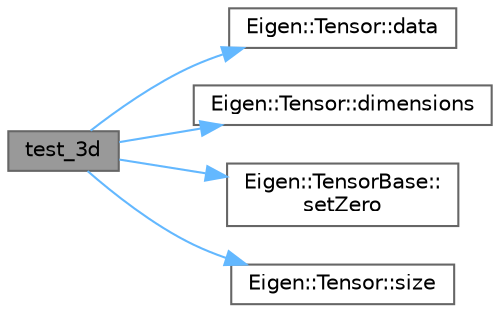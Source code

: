 digraph "test_3d"
{
 // LATEX_PDF_SIZE
  bgcolor="transparent";
  edge [fontname=Helvetica,fontsize=10,labelfontname=Helvetica,labelfontsize=10];
  node [fontname=Helvetica,fontsize=10,shape=box,height=0.2,width=0.4];
  rankdir="LR";
  Node1 [id="Node000001",label="test_3d",height=0.2,width=0.4,color="gray40", fillcolor="grey60", style="filled", fontcolor="black",tooltip=" "];
  Node1 -> Node2 [id="edge5_Node000001_Node000002",color="steelblue1",style="solid",tooltip=" "];
  Node2 [id="Node000002",label="Eigen::Tensor::data",height=0.2,width=0.4,color="grey40", fillcolor="white", style="filled",URL="$class_eigen_1_1_tensor.html#a85786e910919756b2aac8e785bd8fb95",tooltip=" "];
  Node1 -> Node3 [id="edge6_Node000001_Node000003",color="steelblue1",style="solid",tooltip=" "];
  Node3 [id="Node000003",label="Eigen::Tensor::dimensions",height=0.2,width=0.4,color="grey40", fillcolor="white", style="filled",URL="$class_eigen_1_1_tensor.html#afcdacf58c5ed7c2266a98a27008e183d",tooltip=" "];
  Node1 -> Node4 [id="edge7_Node000001_Node000004",color="steelblue1",style="solid",tooltip=" "];
  Node4 [id="Node000004",label="Eigen::TensorBase::\lsetZero",height=0.2,width=0.4,color="grey40", fillcolor="white", style="filled",URL="$class_eigen_1_1_tensor_base.html#a1f1c064e0cdcf84eb4bdef98e2db1772",tooltip=" "];
  Node1 -> Node5 [id="edge8_Node000001_Node000005",color="steelblue1",style="solid",tooltip=" "];
  Node5 [id="Node000005",label="Eigen::Tensor::size",height=0.2,width=0.4,color="grey40", fillcolor="white", style="filled",URL="$class_eigen_1_1_tensor.html#a890988b2e1dd992d9b905e0a6a488587",tooltip=" "];
}
